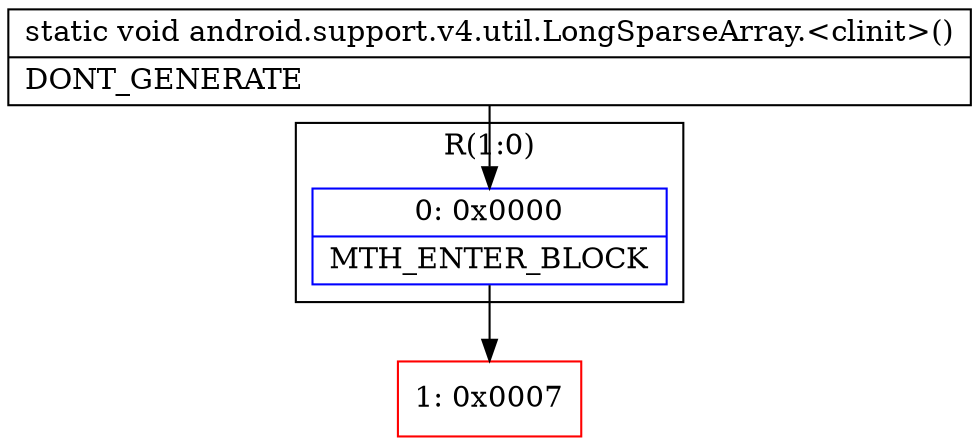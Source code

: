 digraph "CFG forandroid.support.v4.util.LongSparseArray.\<clinit\>()V" {
subgraph cluster_Region_915556269 {
label = "R(1:0)";
node [shape=record,color=blue];
Node_0 [shape=record,label="{0\:\ 0x0000|MTH_ENTER_BLOCK\l}"];
}
Node_1 [shape=record,color=red,label="{1\:\ 0x0007}"];
MethodNode[shape=record,label="{static void android.support.v4.util.LongSparseArray.\<clinit\>()  | DONT_GENERATE\l}"];
MethodNode -> Node_0;
Node_0 -> Node_1;
}


